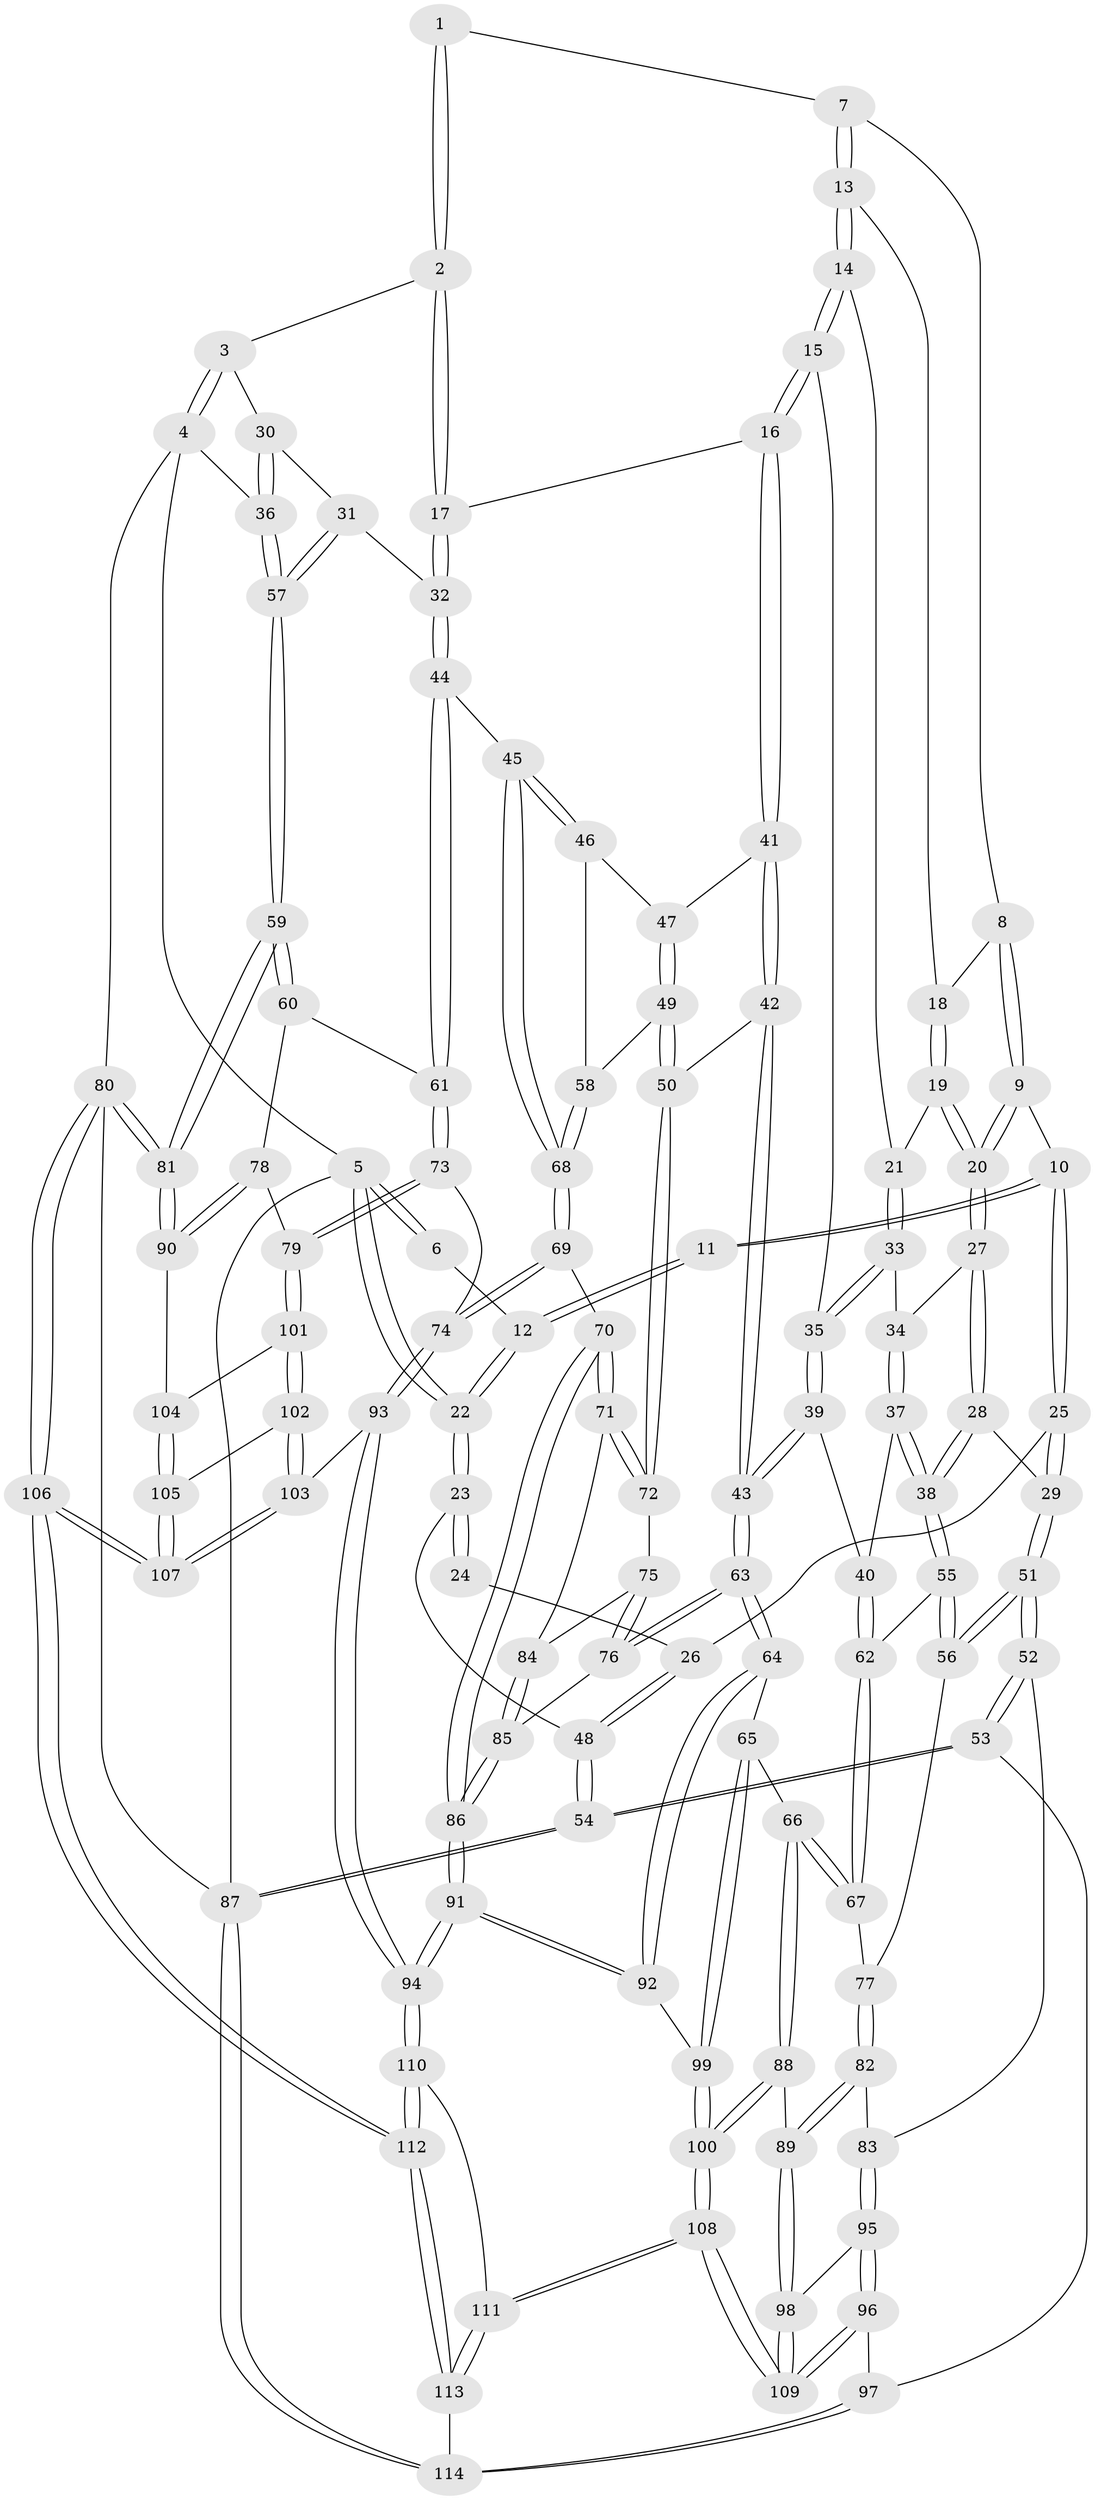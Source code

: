 // Generated by graph-tools (version 1.1) at 2025/38/03/09/25 02:38:23]
// undirected, 114 vertices, 282 edges
graph export_dot {
graph [start="1"]
  node [color=gray90,style=filled];
  1 [pos="+0.22211444144172957+0"];
  2 [pos="+0.8505210745426707+0"];
  3 [pos="+1+0"];
  4 [pos="+1+0"];
  5 [pos="+0+0"];
  6 [pos="+0.005243429539768319+0"];
  7 [pos="+0.2485850967277019+0"];
  8 [pos="+0.2235835482531254+0.10247643245761535"];
  9 [pos="+0.17852313225503977+0.1595147423530349"];
  10 [pos="+0.1594586370449048+0.16152659619257692"];
  11 [pos="+0.12355479028416912+0.15646136370682817"];
  12 [pos="+0.11857237108524962+0.14420153366478053"];
  13 [pos="+0.4206968349270715+0.1071105981727328"];
  14 [pos="+0.4465663948455302+0.11817367447325641"];
  15 [pos="+0.6343177786763392+0.1449019555923364"];
  16 [pos="+0.6879177783029191+0.13601375540831612"];
  17 [pos="+0.6940396876237688+0.13271080118362996"];
  18 [pos="+0.3248077089291544+0.13971811585878757"];
  19 [pos="+0.3081498879663379+0.23769621202377805"];
  20 [pos="+0.23894112880532997+0.24878869205077503"];
  21 [pos="+0.34332932213445605+0.2539724514749951"];
  22 [pos="+0+0"];
  23 [pos="+0+0.13515981644003158"];
  24 [pos="+0.11248420084006779+0.16096994488361144"];
  25 [pos="+0.10666193069630968+0.3567570096986057"];
  26 [pos="+0.0266256030574014+0.33151545935675625"];
  27 [pos="+0.2216460883534985+0.30946064309044785"];
  28 [pos="+0.12253689767155411+0.3657538673087579"];
  29 [pos="+0.12200094233965234+0.3658154802500778"];
  30 [pos="+0.9664248336639881+0.2890343845030278"];
  31 [pos="+0.8076637906662798+0.3198178283332015"];
  32 [pos="+0.8003851832023966+0.31918778856623664"];
  33 [pos="+0.39282046913163976+0.3201807817081158"];
  34 [pos="+0.27796587644608084+0.35615392638507765"];
  35 [pos="+0.3986717912613954+0.3229149527149174"];
  36 [pos="+1+0.33998089320450703"];
  37 [pos="+0.2790853985389395+0.406976193698419"];
  38 [pos="+0.2554008597662969+0.4595626545584616"];
  39 [pos="+0.4183127905389773+0.40153793682262795"];
  40 [pos="+0.40358880960459187+0.4132040215198725"];
  41 [pos="+0.5893386960026518+0.35550685586061537"];
  42 [pos="+0.5249616507986171+0.43514158369759104"];
  43 [pos="+0.5016970597987868+0.4465023615619649"];
  44 [pos="+0.8021045656583906+0.36972904103027265"];
  45 [pos="+0.7595161047837614+0.43657209105569"];
  46 [pos="+0.6964182389895859+0.44681529954221894"];
  47 [pos="+0.641694307974471+0.43762599870990904"];
  48 [pos="+0+0.33720485082870516"];
  49 [pos="+0.6304655972552341+0.4803059219258328"];
  50 [pos="+0.6128900243099873+0.49329411458757233"];
  51 [pos="+0.10778198507943698+0.5242028124000896"];
  52 [pos="+0.10129028336862114+0.5311489865003659"];
  53 [pos="+0+0.6925170834700413"];
  54 [pos="+0+0.6903334726344085"];
  55 [pos="+0.25814584469409263+0.4742347598846732"];
  56 [pos="+0.23149639965072277+0.5155123899812668"];
  57 [pos="+1+0.44787125612665074"];
  58 [pos="+0.6494215386287671+0.479630996925306"];
  59 [pos="+1+0.4732411008393894"];
  60 [pos="+0.9097520527526999+0.48097729753650054"];
  61 [pos="+0.88393586090588+0.47093098839949304"];
  62 [pos="+0.3477829065187325+0.4920298806201229"];
  63 [pos="+0.4839612451189314+0.5709628309217281"];
  64 [pos="+0.47119310964253264+0.581065103658957"];
  65 [pos="+0.46514260406287994+0.5827339766671628"];
  66 [pos="+0.39896824868266173+0.593091976035188"];
  67 [pos="+0.37815010332722776+0.5637305540536974"];
  68 [pos="+0.7315608653087905+0.5413061594114065"];
  69 [pos="+0.727646950273922+0.5733622753966214"];
  70 [pos="+0.6965800705384673+0.5785952188779472"];
  71 [pos="+0.662409811284302+0.5645796056541655"];
  72 [pos="+0.6138182851065069+0.4979446759604413"];
  73 [pos="+0.8169664080771739+0.6105732923715836"];
  74 [pos="+0.7616660136350413+0.6033263301471342"];
  75 [pos="+0.5587377095381505+0.5641410549351881"];
  76 [pos="+0.5162374475658732+0.5781718773820119"];
  77 [pos="+0.2431028030104787+0.5493398234998705"];
  78 [pos="+0.9267139029425656+0.6004399694091419"];
  79 [pos="+0.8514454195968927+0.6347296456152162"];
  80 [pos="+1+1"];
  81 [pos="+1+0.5734228247981737"];
  82 [pos="+0.2452190055192612+0.5871188623013708"];
  83 [pos="+0.2079205381431386+0.626690772280084"];
  84 [pos="+0.639624466711545+0.5681733909884508"];
  85 [pos="+0.5756310733566777+0.6294437076517956"];
  86 [pos="+0.6130876443187668+0.6797953751832935"];
  87 [pos="+0+1"];
  88 [pos="+0.3542772488945905+0.6495606005140545"];
  89 [pos="+0.34969169570995645+0.6511605817709083"];
  90 [pos="+1+0.615553749822174"];
  91 [pos="+0.6096428373463867+0.7513283781428985"];
  92 [pos="+0.5243057417388756+0.7289523969577585"];
  93 [pos="+0.7062958366127438+0.7845316760214356"];
  94 [pos="+0.6502888342109074+0.8057548285398399"];
  95 [pos="+0.19275842229129303+0.6762961463086039"];
  96 [pos="+0.08827993068488836+0.7661076153482897"];
  97 [pos="+0+0.7409015704093247"];
  98 [pos="+0.3147773589468784+0.6870146945297899"];
  99 [pos="+0.445448775042203+0.7576654236110607"];
  100 [pos="+0.4365273748038719+0.762662621469983"];
  101 [pos="+0.8524192144801028+0.6382239656808291"];
  102 [pos="+0.8566209613264748+0.6924480249845536"];
  103 [pos="+0.8164419586125762+0.7970194522068587"];
  104 [pos="+0.9692571852586706+0.6901966479172794"];
  105 [pos="+0.9491475945602239+0.7287089331632244"];
  106 [pos="+1+1"];
  107 [pos="+0.9809163435362648+0.946096246467758"];
  108 [pos="+0.3401571976374672+1"];
  109 [pos="+0.2677054782583046+0.9090550549183466"];
  110 [pos="+0.6385949134091025+0.8404540692507301"];
  111 [pos="+0.3723085885725942+1"];
  112 [pos="+1+1"];
  113 [pos="+0.37149828360774495+1"];
  114 [pos="+0.17151212546991224+1"];
  1 -- 2;
  1 -- 2;
  1 -- 7;
  2 -- 3;
  2 -- 17;
  2 -- 17;
  3 -- 4;
  3 -- 4;
  3 -- 30;
  4 -- 5;
  4 -- 36;
  4 -- 80;
  5 -- 6;
  5 -- 6;
  5 -- 22;
  5 -- 22;
  5 -- 87;
  6 -- 12;
  7 -- 8;
  7 -- 13;
  7 -- 13;
  8 -- 9;
  8 -- 9;
  8 -- 18;
  9 -- 10;
  9 -- 20;
  9 -- 20;
  10 -- 11;
  10 -- 11;
  10 -- 25;
  10 -- 25;
  11 -- 12;
  11 -- 12;
  12 -- 22;
  12 -- 22;
  13 -- 14;
  13 -- 14;
  13 -- 18;
  14 -- 15;
  14 -- 15;
  14 -- 21;
  15 -- 16;
  15 -- 16;
  15 -- 35;
  16 -- 17;
  16 -- 41;
  16 -- 41;
  17 -- 32;
  17 -- 32;
  18 -- 19;
  18 -- 19;
  19 -- 20;
  19 -- 20;
  19 -- 21;
  20 -- 27;
  20 -- 27;
  21 -- 33;
  21 -- 33;
  22 -- 23;
  22 -- 23;
  23 -- 24;
  23 -- 24;
  23 -- 48;
  24 -- 26;
  25 -- 26;
  25 -- 29;
  25 -- 29;
  26 -- 48;
  26 -- 48;
  27 -- 28;
  27 -- 28;
  27 -- 34;
  28 -- 29;
  28 -- 38;
  28 -- 38;
  29 -- 51;
  29 -- 51;
  30 -- 31;
  30 -- 36;
  30 -- 36;
  31 -- 32;
  31 -- 57;
  31 -- 57;
  32 -- 44;
  32 -- 44;
  33 -- 34;
  33 -- 35;
  33 -- 35;
  34 -- 37;
  34 -- 37;
  35 -- 39;
  35 -- 39;
  36 -- 57;
  36 -- 57;
  37 -- 38;
  37 -- 38;
  37 -- 40;
  38 -- 55;
  38 -- 55;
  39 -- 40;
  39 -- 43;
  39 -- 43;
  40 -- 62;
  40 -- 62;
  41 -- 42;
  41 -- 42;
  41 -- 47;
  42 -- 43;
  42 -- 43;
  42 -- 50;
  43 -- 63;
  43 -- 63;
  44 -- 45;
  44 -- 61;
  44 -- 61;
  45 -- 46;
  45 -- 46;
  45 -- 68;
  45 -- 68;
  46 -- 47;
  46 -- 58;
  47 -- 49;
  47 -- 49;
  48 -- 54;
  48 -- 54;
  49 -- 50;
  49 -- 50;
  49 -- 58;
  50 -- 72;
  50 -- 72;
  51 -- 52;
  51 -- 52;
  51 -- 56;
  51 -- 56;
  52 -- 53;
  52 -- 53;
  52 -- 83;
  53 -- 54;
  53 -- 54;
  53 -- 97;
  54 -- 87;
  54 -- 87;
  55 -- 56;
  55 -- 56;
  55 -- 62;
  56 -- 77;
  57 -- 59;
  57 -- 59;
  58 -- 68;
  58 -- 68;
  59 -- 60;
  59 -- 60;
  59 -- 81;
  59 -- 81;
  60 -- 61;
  60 -- 78;
  61 -- 73;
  61 -- 73;
  62 -- 67;
  62 -- 67;
  63 -- 64;
  63 -- 64;
  63 -- 76;
  63 -- 76;
  64 -- 65;
  64 -- 92;
  64 -- 92;
  65 -- 66;
  65 -- 99;
  65 -- 99;
  66 -- 67;
  66 -- 67;
  66 -- 88;
  66 -- 88;
  67 -- 77;
  68 -- 69;
  68 -- 69;
  69 -- 70;
  69 -- 74;
  69 -- 74;
  70 -- 71;
  70 -- 71;
  70 -- 86;
  70 -- 86;
  71 -- 72;
  71 -- 72;
  71 -- 84;
  72 -- 75;
  73 -- 74;
  73 -- 79;
  73 -- 79;
  74 -- 93;
  74 -- 93;
  75 -- 76;
  75 -- 76;
  75 -- 84;
  76 -- 85;
  77 -- 82;
  77 -- 82;
  78 -- 79;
  78 -- 90;
  78 -- 90;
  79 -- 101;
  79 -- 101;
  80 -- 81;
  80 -- 81;
  80 -- 106;
  80 -- 106;
  80 -- 87;
  81 -- 90;
  81 -- 90;
  82 -- 83;
  82 -- 89;
  82 -- 89;
  83 -- 95;
  83 -- 95;
  84 -- 85;
  84 -- 85;
  85 -- 86;
  85 -- 86;
  86 -- 91;
  86 -- 91;
  87 -- 114;
  87 -- 114;
  88 -- 89;
  88 -- 100;
  88 -- 100;
  89 -- 98;
  89 -- 98;
  90 -- 104;
  91 -- 92;
  91 -- 92;
  91 -- 94;
  91 -- 94;
  92 -- 99;
  93 -- 94;
  93 -- 94;
  93 -- 103;
  94 -- 110;
  94 -- 110;
  95 -- 96;
  95 -- 96;
  95 -- 98;
  96 -- 97;
  96 -- 109;
  96 -- 109;
  97 -- 114;
  97 -- 114;
  98 -- 109;
  98 -- 109;
  99 -- 100;
  99 -- 100;
  100 -- 108;
  100 -- 108;
  101 -- 102;
  101 -- 102;
  101 -- 104;
  102 -- 103;
  102 -- 103;
  102 -- 105;
  103 -- 107;
  103 -- 107;
  104 -- 105;
  104 -- 105;
  105 -- 107;
  105 -- 107;
  106 -- 107;
  106 -- 107;
  106 -- 112;
  106 -- 112;
  108 -- 109;
  108 -- 109;
  108 -- 111;
  108 -- 111;
  110 -- 111;
  110 -- 112;
  110 -- 112;
  111 -- 113;
  111 -- 113;
  112 -- 113;
  112 -- 113;
  113 -- 114;
}
